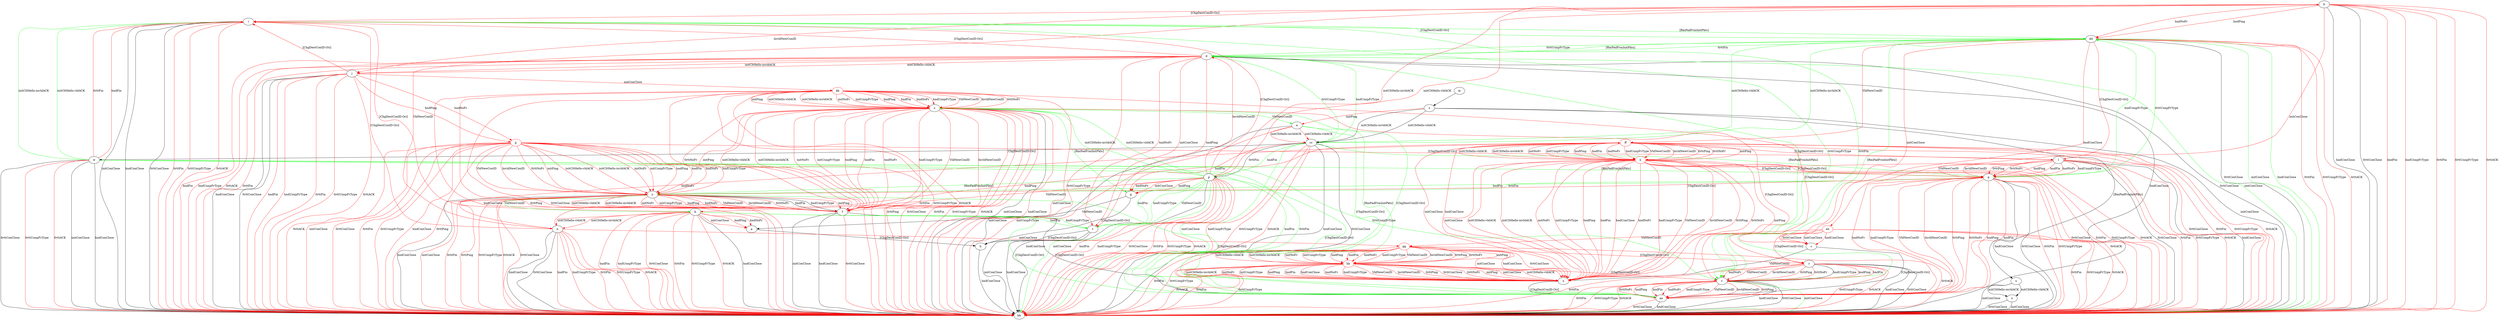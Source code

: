 digraph "" {
	a -> h	[key=0,
		label="[ChgDestConID-Ori] "];
	b -> i	[key=0,
		color=red,
		label="[ChgDestConID-Ori] "];
	b -> j	[key=0,
		color=red,
		label="InvldNewConID "];
	b -> n	[key=0,
		color=red,
		label="VldNewConID "];
	b -> bb	[key=0,
		label="hndConClose "];
	b -> bb	[key=1,
		label="0rttConClose "];
	b -> bb	[key=2,
		color=red,
		label="hndFin "];
	b -> bb	[key=3,
		color=red,
		label="hndUnxpFrType "];
	b -> bb	[key=4,
		color=red,
		label="0rttFin "];
	b -> bb	[key=5,
		color=red,
		label="0rttUnxpFrType "];
	b -> bb	[key=6,
		color=red,
		label="0rttACK "];
	b -> dd	[key=0,
		color=red,
		label="hndPing "];
	b -> dd	[key=1,
		color=red,
		label="hndNoFr "];
	ee	[color=red];
	b -> ee	[key=0,
		color=red,
		label="initConClose "];
	c -> x	[key=0,
		label="VldNewConID "];
	c -> aa	[key=0,
		label="[ChgDestConID-Ori] "];
	d -> i	[key=0,
		color=red,
		label="[ChgDestConID-Ori] "];
	d -> j	[key=0,
		color=red,
		label="initCltHello-vldACK "];
	d -> j	[key=1,
		color=red,
		label="initCltHello-invldACK "];
	d -> t	[key=0,
		color=red,
		label="initConClose "];
	d -> t	[key=1,
		color=red,
		label="hndPing "];
	d -> t	[key=2,
		color=red,
		label="hndNoFr "];
	d -> v	[key=0,
		color=green,
		label="[ChgDestConID-Ori] "];
	d -> bb	[key=0,
		label="hndConClose "];
	d -> bb	[key=1,
		label="0rttConClose "];
	d -> bb	[key=2,
		color=green,
		label="initConClose "];
	d -> bb	[key=3,
		color=red,
		label="hndFin "];
	d -> bb	[key=4,
		color=red,
		label="hndUnxpFrType "];
	d -> bb	[key=5,
		color=red,
		label="0rttFin "];
	d -> bb	[key=6,
		color=red,
		label="0rttUnxpFrType "];
	d -> bb	[key=7,
		color=red,
		label="0rttACK "];
	d -> dd	[key=0,
		color=green,
		label="[RmPadFrmInitPkts] "];
	e -> x	[key=0,
		color=green,
		label="[RmPadFrmInitPkts] "];
	e -> aa	[key=0,
		color=green,
		label="[ChgDestConID-Ori] "];
	e -> bb	[key=0,
		label="initConClose "];
	e -> bb	[key=1,
		color=red,
		label="initUnxpFrType "];
	e -> cc	[key=0,
		color=red,
		label="initCltHello-vldACK "];
	e -> cc	[key=1,
		color=red,
		label="initCltHello-invldACK "];
	f -> aa	[key=0,
		label="[ChgDestConID-Ori] "];
	f -> bb	[key=0,
		label="initConClose "];
	f -> bb	[key=1,
		label="hndConClose "];
	f -> bb	[key=2,
		color=red,
		label="0rttConClose "];
	g -> a	[key=0,
		label="VldNewConID "];
	g -> h	[key=0,
		label="[ChgDestConID-Ori] "];
	h -> bb	[key=0,
		label="hndConClose "];
	i -> v	[key=0,
		color=green,
		label="0rttFin "];
	i -> v	[key=1,
		color=green,
		label="0rttUnxpFrType "];
	i -> bb	[key=0,
		label="initConClose "];
	i -> bb	[key=1,
		label="hndConClose "];
	i -> bb	[key=2,
		label="0rttConClose "];
	i -> bb	[key=3,
		color=red,
		label="0rttFin "];
	i -> bb	[key=4,
		color=red,
		label="0rttUnxpFrType "];
	i -> bb	[key=5,
		color=red,
		label="0rttACK "];
	i -> dd	[key=0,
		color=green,
		label="[RmPadFrmInitPkts] "];
	j -> i	[key=0,
		color=red,
		label="[ChgDestConID-Ori] "];
	j -> bb	[key=0,
		label="hndConClose "];
	j -> bb	[key=1,
		label="0rttConClose "];
	j -> bb	[key=2,
		color=red,
		label="hndFin "];
	j -> bb	[key=3,
		color=red,
		label="hndUnxpFrType "];
	j -> bb	[key=4,
		color=red,
		label="0rttFin "];
	j -> bb	[key=5,
		color=red,
		label="0rttUnxpFrType "];
	j -> bb	[key=6,
		color=red,
		label="0rttACK "];
	jj	[color=red];
	j -> jj	[key=0,
		color=red,
		label="hndPing "];
	j -> jj	[key=1,
		color=red,
		label="hndNoFr "];
	kk	[color=red];
	j -> kk	[key=0,
		color=red,
		label="initConClose "];
	k -> a	[key=0,
		color=red,
		label="initConClose "];
	k -> a	[key=1,
		color=red,
		label="hndPing "];
	k -> a	[key=2,
		color=red,
		label="hndNoFr "];
	k -> i	[key=0,
		color=red,
		label="[ChgDestConID-Ori] "];
	k -> n	[key=0,
		color=red,
		label="initCltHello-vldACK "];
	k -> n	[key=1,
		color=red,
		label="initCltHello-invldACK "];
	k -> t	[key=0,
		color=green,
		label="hndFin "];
	k -> t	[key=1,
		color=green,
		label="hndUnxpFrType "];
	k -> aa	[key=0,
		color=green,
		label="[ChgDestConID-Ori] "];
	k -> bb	[key=0,
		label="hndConClose "];
	k -> bb	[key=1,
		color=red,
		label="hndFin "];
	k -> bb	[key=2,
		color=red,
		label="hndUnxpFrType "];
	k -> bb	[key=3,
		color=red,
		label="0rttConClose "];
	k -> bb	[key=4,
		color=red,
		label="0rttFin "];
	k -> bb	[key=5,
		color=red,
		label="0rttUnxpFrType "];
	k -> bb	[key=6,
		color=red,
		label="0rttACK "];
	l -> q	[key=0,
		color=red,
		label="hndPing "];
	l -> q	[key=1,
		color=red,
		label="hndFin "];
	l -> q	[key=2,
		color=red,
		label="hndNoFr "];
	l -> q	[key=3,
		color=red,
		label="hndUnxpFrType "];
	l -> q	[key=4,
		color=red,
		label="VldNewConID "];
	l -> q	[key=5,
		color=red,
		label="InvldNewConID "];
	l -> q	[key=6,
		color=red,
		label="0rttPing "];
	l -> q	[key=7,
		color=red,
		label="0rttNoFr "];
	l -> bb	[key=0,
		label="hndConClose "];
	l -> bb	[key=1,
		label="0rttConClose "];
	l -> bb	[key=2,
		color=red,
		label="0rttFin "];
	l -> bb	[key=3,
		color=red,
		label="0rttUnxpFrType "];
	l -> bb	[key=4,
		color=red,
		label="0rttACK "];
	m -> z	[key=0];
	n -> i	[key=0,
		color=red,
		label="[ChgDestConID-Ori] "];
	n -> bb	[key=0,
		label="hndConClose "];
	n -> bb	[key=1,
		label="0rttConClose "];
	n -> bb	[key=2,
		color=red,
		label="hndFin "];
	n -> bb	[key=3,
		color=red,
		label="hndUnxpFrType "];
	n -> bb	[key=4,
		color=red,
		label="0rttFin "];
	n -> bb	[key=5,
		color=red,
		label="0rttUnxpFrType "];
	n -> bb	[key=6,
		color=red,
		label="0rttACK "];
	ff	[color=red];
	n -> ff	[key=0,
		color=red,
		label="hndPing "];
	n -> ff	[key=1,
		color=red,
		label="hndNoFr "];
	gg	[color=red];
	n -> gg	[key=0,
		color=red,
		label="initConClose "];
	o -> bb	[key=0,
		label="initConClose "];
	o -> bb	[key=1,
		label="0rttConClose "];
	p -> b	[key=0,
		color=red,
		label="initCltHello-vldACK "];
	p -> b	[key=1,
		color=red,
		label="initCltHello-invldACK "];
	p -> d	[key=0,
		color=red,
		label="InvldNewConID "];
	p -> g	[key=0,
		color=red,
		label="initConClose "];
	p -> g	[key=1,
		color=red,
		label="hndPing "];
	p -> g	[key=2,
		color=red,
		label="hndNoFr "];
	p -> i	[key=0,
		color=red,
		label="[ChgDestConID-Ori] "];
	p -> k	[key=0,
		color=red,
		label="VldNewConID "];
	p -> s	[key=0,
		color=green,
		label="initCltHello-vldACK "];
	p -> s	[key=1,
		color=green,
		label="initCltHello-invldACK "];
	p -> t	[key=0,
		color=green,
		label="hndFin "];
	p -> t	[key=1,
		color=green,
		label="hndUnxpFrType "];
	p -> t	[key=2,
		color=green,
		label="VldNewConID "];
	p -> y	[key=0,
		color=green,
		label="[RmPadFrmInitPkts] "];
	p -> aa	[key=0,
		color=green,
		label="[ChgDestConID-Ori] "];
	p -> bb	[key=0,
		label="hndConClose "];
	p -> bb	[key=1,
		color=green,
		label="initConClose "];
	p -> bb	[key=2,
		color=red,
		label="hndFin "];
	p -> bb	[key=3,
		color=red,
		label="hndUnxpFrType "];
	p -> bb	[key=4,
		color=red,
		label="0rttConClose "];
	p -> bb	[key=5,
		color=red,
		label="0rttFin "];
	p -> bb	[key=6,
		color=red,
		label="0rttUnxpFrType "];
	p -> bb	[key=7,
		color=red,
		label="0rttACK "];
	q -> y	[key=0,
		color=green,
		label="hndFin "];
	q -> y	[key=1,
		color=green,
		label="0rttFin "];
	q -> aa	[key=0,
		color=red,
		label="hndPing "];
	q -> aa	[key=1,
		color=red,
		label="hndFin "];
	q -> aa	[key=2,
		color=red,
		label="hndNoFr "];
	q -> aa	[key=3,
		color=red,
		label="hndUnxpFrType "];
	q -> aa	[key=4,
		color=red,
		label="VldNewConID "];
	q -> aa	[key=5,
		color=red,
		label="InvldNewConID "];
	q -> aa	[key=6,
		color=red,
		label="0rttPing "];
	q -> aa	[key=7,
		color=red,
		label="0rttNoFr "];
	q -> bb	[key=0,
		label="hndConClose "];
	q -> bb	[key=1,
		label="0rttConClose "];
	q -> bb	[key=2,
		color=red,
		label="0rttFin "];
	q -> bb	[key=3,
		color=red,
		label="0rttUnxpFrType "];
	q -> bb	[key=4,
		color=red,
		label="0rttACK "];
	q -> dd	[key=0,
		color=green,
		label="hndUnxpFrType "];
	q -> dd	[key=1,
		color=green,
		label="0rttUnxpFrType "];
	r -> v	[key=0,
		label="hndUnxpFrType "];
	r -> v	[key=1,
		color=red,
		label="hndPing "];
	r -> v	[key=2,
		color=red,
		label="hndFin "];
	r -> v	[key=3,
		color=red,
		label="hndNoFr "];
	r -> v	[key=4,
		color=red,
		label="VldNewConID "];
	r -> v	[key=5,
		color=red,
		label="InvldNewConID "];
	r -> v	[key=6,
		color=red,
		label="0rttPing "];
	r -> v	[key=7,
		color=red,
		label="0rttNoFr "];
	r -> bb	[key=0,
		label="hndConClose "];
	r -> bb	[key=1,
		label="0rttConClose "];
	r -> bb	[key=2,
		color=red,
		label="0rttFin "];
	r -> bb	[key=3,
		color=red,
		label="0rttUnxpFrType "];
	r -> bb	[key=4,
		color=red,
		label="0rttACK "];
	s -> e	[key=0,
		color=green,
		label="VldNewConID "];
	s -> f	[key=0,
		color=red,
		label="initPing "];
	s -> f	[key=1,
		color=red,
		label="initCltHello-vldACK "];
	s -> f	[key=2,
		color=red,
		label="initCltHello-invldACK "];
	s -> f	[key=3,
		color=red,
		label="initNoFr "];
	s -> f	[key=4,
		color=red,
		label="initUnxpFrType "];
	s -> f	[key=5,
		color=red,
		label="hndPing "];
	s -> f	[key=6,
		color=red,
		label="hndFin "];
	s -> f	[key=7,
		color=red,
		label="hndNoFr "];
	s -> f	[key=8,
		color=red,
		label="hndUnxpFrType "];
	s -> f	[key=9,
		color=red,
		label="VldNewConID "];
	s -> f	[key=10,
		color=red,
		label="InvldNewConID "];
	s -> f	[key=11,
		color=red,
		label="0rttNoFr "];
	s -> g	[key=0,
		color=green,
		label="[RmPadFrmInitPkts] "];
	s -> v	[key=0,
		color=red,
		label="[ChgDestConID-Ori] "];
	s -> aa	[key=0,
		color=green,
		label="[ChgDestConID-Ori] "];
	s -> bb	[key=0,
		label="initConClose "];
	s -> bb	[key=1,
		color=red,
		label="hndConClose "];
	s -> bb	[key=2,
		color=red,
		label="0rttPing "];
	s -> bb	[key=3,
		color=red,
		label="0rttConClose "];
	s -> bb	[key=4,
		color=red,
		label="0rttFin "];
	s -> bb	[key=5,
		color=red,
		label="0rttUnxpFrType "];
	s -> bb	[key=6,
		color=red,
		label="0rttACK "];
	t -> h	[key=0,
		label="[ChgDestConID-Ori] "];
	t -> bb	[key=0,
		label="initConClose "];
	t -> bb	[key=1,
		label="hndConClose "];
	u -> o	[key=0,
		label="initCltHello-vldACK "];
	u -> o	[key=1,
		label="initCltHello-invldACK "];
	u -> bb	[key=0,
		label="initConClose "];
	v -> aa	[key=0,
		color=red,
		label="hndPing "];
	v -> aa	[key=1,
		color=red,
		label="hndFin "];
	v -> aa	[key=2,
		color=red,
		label="hndNoFr "];
	v -> aa	[key=3,
		color=red,
		label="hndUnxpFrType "];
	v -> aa	[key=4,
		color=red,
		label="VldNewConID "];
	v -> aa	[key=5,
		color=red,
		label="InvldNewConID "];
	v -> aa	[key=6,
		color=red,
		label="0rttPing "];
	v -> aa	[key=7,
		color=red,
		label="0rttNoFr "];
	v -> bb	[key=0,
		label="hndConClose "];
	v -> bb	[key=1,
		label="0rttConClose "];
	v -> bb	[key=2,
		color=green,
		label="initConClose "];
	v -> bb	[key=3,
		color=red,
		label="0rttFin "];
	v -> bb	[key=4,
		color=red,
		label="0rttUnxpFrType "];
	v -> bb	[key=5,
		color=red,
		label="0rttACK "];
	v -> dd	[key=0,
		color=green,
		label="[RmPadFrmInitPkts] "];
	w -> i	[key=0,
		color=green,
		label="initCltHello-vldACK "];
	w -> i	[key=1,
		color=green,
		label="initCltHello-invldACK "];
	w -> i	[key=2,
		color=red,
		label="hndFin "];
	w -> i	[key=3,
		color=red,
		label="0rttFin "];
	w -> q	[key=0,
		color=green,
		label="[RmPadFrmInitPkts] "];
	w -> v	[key=0,
		color=green,
		label="0rttUnxpFrType "];
	w -> aa	[key=0,
		color=green,
		label="hndFin "];
	w -> aa	[key=1,
		color=green,
		label="0rttFin "];
	w -> bb	[key=0,
		label="initConClose "];
	w -> bb	[key=1,
		label="hndConClose "];
	w -> bb	[key=2,
		label="0rttConClose "];
	w -> bb	[key=3,
		color=red,
		label="0rttUnxpFrType "];
	w -> bb	[key=4,
		color=red,
		label="0rttACK "];
	x -> aa	[key=0,
		label="[ChgDestConID-Ori] "];
	y -> f	[key=0,
		label="hndFin "];
	y -> f	[key=1,
		label="hndUnxpFrType "];
	y -> f	[key=2,
		color=red,
		label="initPing "];
	y -> f	[key=3,
		color=red,
		label="initCltHello-vldACK "];
	y -> f	[key=4,
		color=red,
		label="initCltHello-invldACK "];
	y -> f	[key=5,
		color=red,
		label="initNoFr "];
	y -> f	[key=6,
		color=red,
		label="initUnxpFrType "];
	y -> f	[key=7,
		color=red,
		label="hndPing "];
	y -> f	[key=8,
		color=red,
		label="hndNoFr "];
	y -> f	[key=9,
		color=red,
		label="VldNewConID "];
	y -> f	[key=10,
		color=red,
		label="InvldNewConID "];
	y -> f	[key=11,
		color=red,
		label="0rttNoFr "];
	y -> k	[key=0,
		color=green,
		label="VldNewConID "];
	y -> q	[key=0,
		color=red,
		label="[ChgDestConID-Ori] "];
	y -> aa	[key=0,
		color=green,
		label="[ChgDestConID-Ori] "];
	y -> bb	[key=0,
		label="hndConClose "];
	y -> bb	[key=1,
		color=red,
		label="initConClose "];
	y -> bb	[key=2,
		color=red,
		label="0rttPing "];
	y -> bb	[key=3,
		color=red,
		label="0rttConClose "];
	y -> bb	[key=4,
		color=red,
		label="0rttFin "];
	y -> bb	[key=5,
		color=red,
		label="0rttUnxpFrType "];
	y -> bb	[key=6,
		color=red,
		label="0rttACK "];
	z -> e	[key=0,
		color=red,
		label="initPing "];
	z -> u	[key=0,
		label="[RmPadFrmInitPkts] "];
	z -> bb	[key=0,
		label="initConClose "];
	z -> cc	[key=0,
		label="initCltHello-vldACK "];
	z -> cc	[key=1,
		label="initCltHello-invldACK "];
	aa -> bb	[key=0,
		label="hndConClose "];
	aa -> bb	[key=1,
		color=red,
		label="0rttConClose "];
	cc -> d	[key=0,
		color=green,
		label="hndUnxpFrType "];
	cc -> d	[key=1,
		color=green,
		label="0rttUnxpFrType "];
	cc -> g	[key=0,
		color=red,
		label="hndFin "];
	cc -> p	[key=0,
		label="0rttFin "];
	cc -> p	[key=1,
		color=green,
		label="hndFin "];
	cc -> q	[key=0,
		color=green,
		label="[RmPadFrmInitPkts] "];
	cc -> w	[key=0,
		label="[ChgDestConID-Ori] "];
	cc -> bb	[key=0,
		label="hndConClose "];
	cc -> bb	[key=1,
		label="0rttConClose "];
	cc -> bb	[key=2,
		color=green,
		label="initConClose "];
	cc -> bb	[key=3,
		color=red,
		label="hndUnxpFrType "];
	cc -> bb	[key=4,
		color=red,
		label="0rttUnxpFrType "];
	cc -> bb	[key=5,
		color=red,
		label="0rttACK "];
	cc -> dd	[key=0,
		color=green,
		label="initCltHello-vldACK "];
	cc -> dd	[key=1,
		color=green,
		label="initCltHello-invldACK "];
	dd -> c	[key=0,
		color=red,
		label="initConClose "];
	dd -> c	[key=1,
		color=red,
		label="hndConClose "];
	dd -> d	[key=0,
		color=green,
		label="0rttFin "];
	dd -> d	[key=1,
		color=green,
		label="0rttUnxpFrType "];
	dd -> i	[key=0,
		color=green,
		label="[ChgDestConID-Ori] "];
	dd -> l	[key=0,
		color=red,
		label="[ChgDestConID-Ori] "];
	dd -> bb	[key=0,
		label="0rttConClose "];
	dd -> bb	[key=1,
		color=green,
		label="initConClose "];
	dd -> bb	[key=2,
		color=green,
		label="hndConClose "];
	dd -> bb	[key=3,
		color=red,
		label="0rttFin "];
	dd -> bb	[key=4,
		color=red,
		label="0rttUnxpFrType "];
	dd -> bb	[key=5,
		color=red,
		label="0rttACK "];
	dd -> ff	[key=0,
		color=red,
		label="VldNewConID "];
	ee -> c	[key=0,
		color=red,
		label="initConClose "];
	ee -> c	[key=1,
		color=red,
		label="hndConClose "];
	ee -> c	[key=2,
		color=red,
		label="0rttConClose "];
	ee -> r	[key=0,
		color=red,
		label="[ChgDestConID-Ori] "];
	ee -> bb	[key=0,
		color=red,
		label="0rttFin "];
	ee -> bb	[key=1,
		color=red,
		label="0rttUnxpFrType "];
	ee -> bb	[key=2,
		color=red,
		label="0rttACK "];
	ee -> gg	[key=0,
		color=red,
		label="VldNewConID "];
	ff -> l	[key=0,
		color=red,
		label="[ChgDestConID-Ori] "];
	ff -> x	[key=0,
		color=red,
		label="initConClose "];
	ff -> x	[key=1,
		color=red,
		label="hndConClose "];
	ff -> bb	[key=0,
		color=red,
		label="0rttConClose "];
	ff -> bb	[key=1,
		color=red,
		label="0rttFin "];
	ff -> bb	[key=2,
		color=red,
		label="0rttUnxpFrType "];
	ff -> bb	[key=3,
		color=red,
		label="0rttACK "];
	ii	[color=red];
	ff -> ii	[key=0,
		color=red,
		label="initPing "];
	ff -> ii	[key=1,
		color=red,
		label="initCltHello-vldACK "];
	ff -> ii	[key=2,
		color=red,
		label="initCltHello-invldACK "];
	ff -> ii	[key=3,
		color=red,
		label="initNoFr "];
	ff -> ii	[key=4,
		color=red,
		label="initUnxpFrType "];
	ff -> ii	[key=5,
		color=red,
		label="hndPing "];
	ff -> ii	[key=6,
		color=red,
		label="hndFin "];
	ff -> ii	[key=7,
		color=red,
		label="hndNoFr "];
	ff -> ii	[key=8,
		color=red,
		label="hndUnxpFrType "];
	ff -> ii	[key=9,
		color=red,
		label="VldNewConID "];
	ff -> ii	[key=10,
		color=red,
		label="InvldNewConID "];
	ff -> ii	[key=11,
		color=red,
		label="0rttPing "];
	ff -> ii	[key=12,
		color=red,
		label="0rttNoFr "];
	gg -> r	[key=0,
		color=red,
		label="[ChgDestConID-Ori] "];
	gg -> x	[key=0,
		color=red,
		label="initConClose "];
	gg -> x	[key=1,
		color=red,
		label="hndConClose "];
	gg -> x	[key=2,
		color=red,
		label="0rttConClose "];
	gg -> bb	[key=0,
		color=red,
		label="0rttFin "];
	gg -> bb	[key=1,
		color=red,
		label="0rttUnxpFrType "];
	gg -> bb	[key=2,
		color=red,
		label="0rttACK "];
	hh	[color=red];
	gg -> hh	[key=0,
		color=red,
		label="initPing "];
	gg -> hh	[key=1,
		color=red,
		label="initCltHello-vldACK "];
	gg -> hh	[key=2,
		color=red,
		label="initCltHello-invldACK "];
	gg -> hh	[key=3,
		color=red,
		label="initNoFr "];
	gg -> hh	[key=4,
		color=red,
		label="initUnxpFrType "];
	gg -> hh	[key=5,
		color=red,
		label="hndPing "];
	gg -> hh	[key=6,
		color=red,
		label="hndFin "];
	gg -> hh	[key=7,
		color=red,
		label="hndNoFr "];
	gg -> hh	[key=8,
		color=red,
		label="hndUnxpFrType "];
	gg -> hh	[key=9,
		color=red,
		label="VldNewConID "];
	gg -> hh	[key=10,
		color=red,
		label="InvldNewConID "];
	gg -> hh	[key=11,
		color=red,
		label="0rttPing "];
	gg -> hh	[key=12,
		color=red,
		label="0rttNoFr "];
	hh -> v	[key=0,
		color=red,
		label="[ChgDestConID-Ori] "];
	hh -> x	[key=0,
		color=red,
		label="initPing "];
	hh -> x	[key=1,
		color=red,
		label="initConClose "];
	hh -> x	[key=2,
		color=red,
		label="initCltHello-vldACK "];
	hh -> x	[key=3,
		color=red,
		label="initCltHello-invldACK "];
	hh -> x	[key=4,
		color=red,
		label="initNoFr "];
	hh -> x	[key=5,
		color=red,
		label="initUnxpFrType "];
	hh -> x	[key=6,
		color=red,
		label="hndPing "];
	hh -> x	[key=7,
		color=red,
		label="hndFin "];
	hh -> x	[key=8,
		color=red,
		label="hndConClose "];
	hh -> x	[key=9,
		color=red,
		label="hndNoFr "];
	hh -> x	[key=10,
		color=red,
		label="hndUnxpFrType "];
	hh -> x	[key=11,
		color=red,
		label="VldNewConID "];
	hh -> x	[key=12,
		color=red,
		label="InvldNewConID "];
	hh -> x	[key=13,
		color=red,
		label="0rttPing "];
	hh -> x	[key=14,
		color=red,
		label="0rttConClose "];
	hh -> x	[key=15,
		color=red,
		label="0rttNoFr "];
	hh -> bb	[key=0,
		color=red,
		label="0rttFin "];
	hh -> bb	[key=1,
		color=red,
		label="0rttUnxpFrType "];
	hh -> bb	[key=2,
		color=red,
		label="0rttACK "];
	ii -> q	[key=0,
		color=red,
		label="[ChgDestConID-Ori] "];
	ii -> x	[key=0,
		color=red,
		label="initPing "];
	ii -> x	[key=1,
		color=red,
		label="initConClose "];
	ii -> x	[key=2,
		color=red,
		label="initCltHello-vldACK "];
	ii -> x	[key=3,
		color=red,
		label="initCltHello-invldACK "];
	ii -> x	[key=4,
		color=red,
		label="initNoFr "];
	ii -> x	[key=5,
		color=red,
		label="initUnxpFrType "];
	ii -> x	[key=6,
		color=red,
		label="hndPing "];
	ii -> x	[key=7,
		color=red,
		label="hndFin "];
	ii -> x	[key=8,
		color=red,
		label="hndConClose "];
	ii -> x	[key=9,
		color=red,
		label="hndNoFr "];
	ii -> x	[key=10,
		color=red,
		label="hndUnxpFrType "];
	ii -> x	[key=11,
		color=red,
		label="VldNewConID "];
	ii -> x	[key=12,
		color=red,
		label="InvldNewConID "];
	ii -> x	[key=13,
		color=red,
		label="0rttPing "];
	ii -> x	[key=14,
		color=red,
		label="0rttNoFr "];
	ii -> bb	[key=0,
		color=red,
		label="0rttConClose "];
	ii -> bb	[key=1,
		color=red,
		label="0rttFin "];
	ii -> bb	[key=2,
		color=red,
		label="0rttUnxpFrType "];
	ii -> bb	[key=3,
		color=red,
		label="0rttACK "];
	jj -> l	[key=0,
		color=red,
		label="[ChgDestConID-Ori] "];
	jj -> y	[key=0,
		color=red,
		label="initPing "];
	jj -> y	[key=1,
		color=red,
		label="initCltHello-vldACK "];
	jj -> y	[key=2,
		color=red,
		label="initCltHello-invldACK "];
	jj -> y	[key=3,
		color=red,
		label="initNoFr "];
	jj -> y	[key=4,
		color=red,
		label="initUnxpFrType "];
	jj -> y	[key=5,
		color=red,
		label="hndPing "];
	jj -> y	[key=6,
		color=red,
		label="hndFin "];
	jj -> y	[key=7,
		color=red,
		label="hndNoFr "];
	jj -> y	[key=8,
		color=red,
		label="hndUnxpFrType "];
	jj -> y	[key=9,
		color=red,
		label="VldNewConID "];
	jj -> y	[key=10,
		color=red,
		label="InvldNewConID "];
	jj -> y	[key=11,
		color=red,
		label="0rttNoFr "];
	jj -> bb	[key=0,
		color=red,
		label="initConClose "];
	jj -> bb	[key=1,
		color=red,
		label="hndConClose "];
	jj -> bb	[key=2,
		color=red,
		label="0rttPing "];
	jj -> bb	[key=3,
		color=red,
		label="0rttConClose "];
	jj -> bb	[key=4,
		color=red,
		label="0rttFin "];
	jj -> bb	[key=5,
		color=red,
		label="0rttUnxpFrType "];
	jj -> bb	[key=6,
		color=red,
		label="0rttACK "];
	kk -> r	[key=0,
		color=red,
		label="[ChgDestConID-Ori] "];
	kk -> s	[key=0,
		color=red,
		label="initPing "];
	kk -> s	[key=1,
		color=red,
		label="initCltHello-vldACK "];
	kk -> s	[key=2,
		color=red,
		label="initCltHello-invldACK "];
	kk -> s	[key=3,
		color=red,
		label="initNoFr "];
	kk -> s	[key=4,
		color=red,
		label="initUnxpFrType "];
	kk -> s	[key=5,
		color=red,
		label="hndPing "];
	kk -> s	[key=6,
		color=red,
		label="hndFin "];
	kk -> s	[key=7,
		color=red,
		label="hndNoFr "];
	kk -> s	[key=8,
		color=red,
		label="hndUnxpFrType "];
	kk -> s	[key=9,
		color=red,
		label="VldNewConID "];
	kk -> s	[key=10,
		color=red,
		label="InvldNewConID "];
	kk -> s	[key=11,
		color=red,
		label="0rttNoFr "];
	kk -> bb	[key=0,
		color=red,
		label="initConClose "];
	kk -> bb	[key=1,
		color=red,
		label="hndConClose "];
	kk -> bb	[key=2,
		color=red,
		label="0rttPing "];
	kk -> bb	[key=3,
		color=red,
		label="0rttConClose "];
	kk -> bb	[key=4,
		color=red,
		label="0rttFin "];
	kk -> bb	[key=5,
		color=red,
		label="0rttUnxpFrType "];
	kk -> bb	[key=6,
		color=red,
		label="0rttACK "];
}

